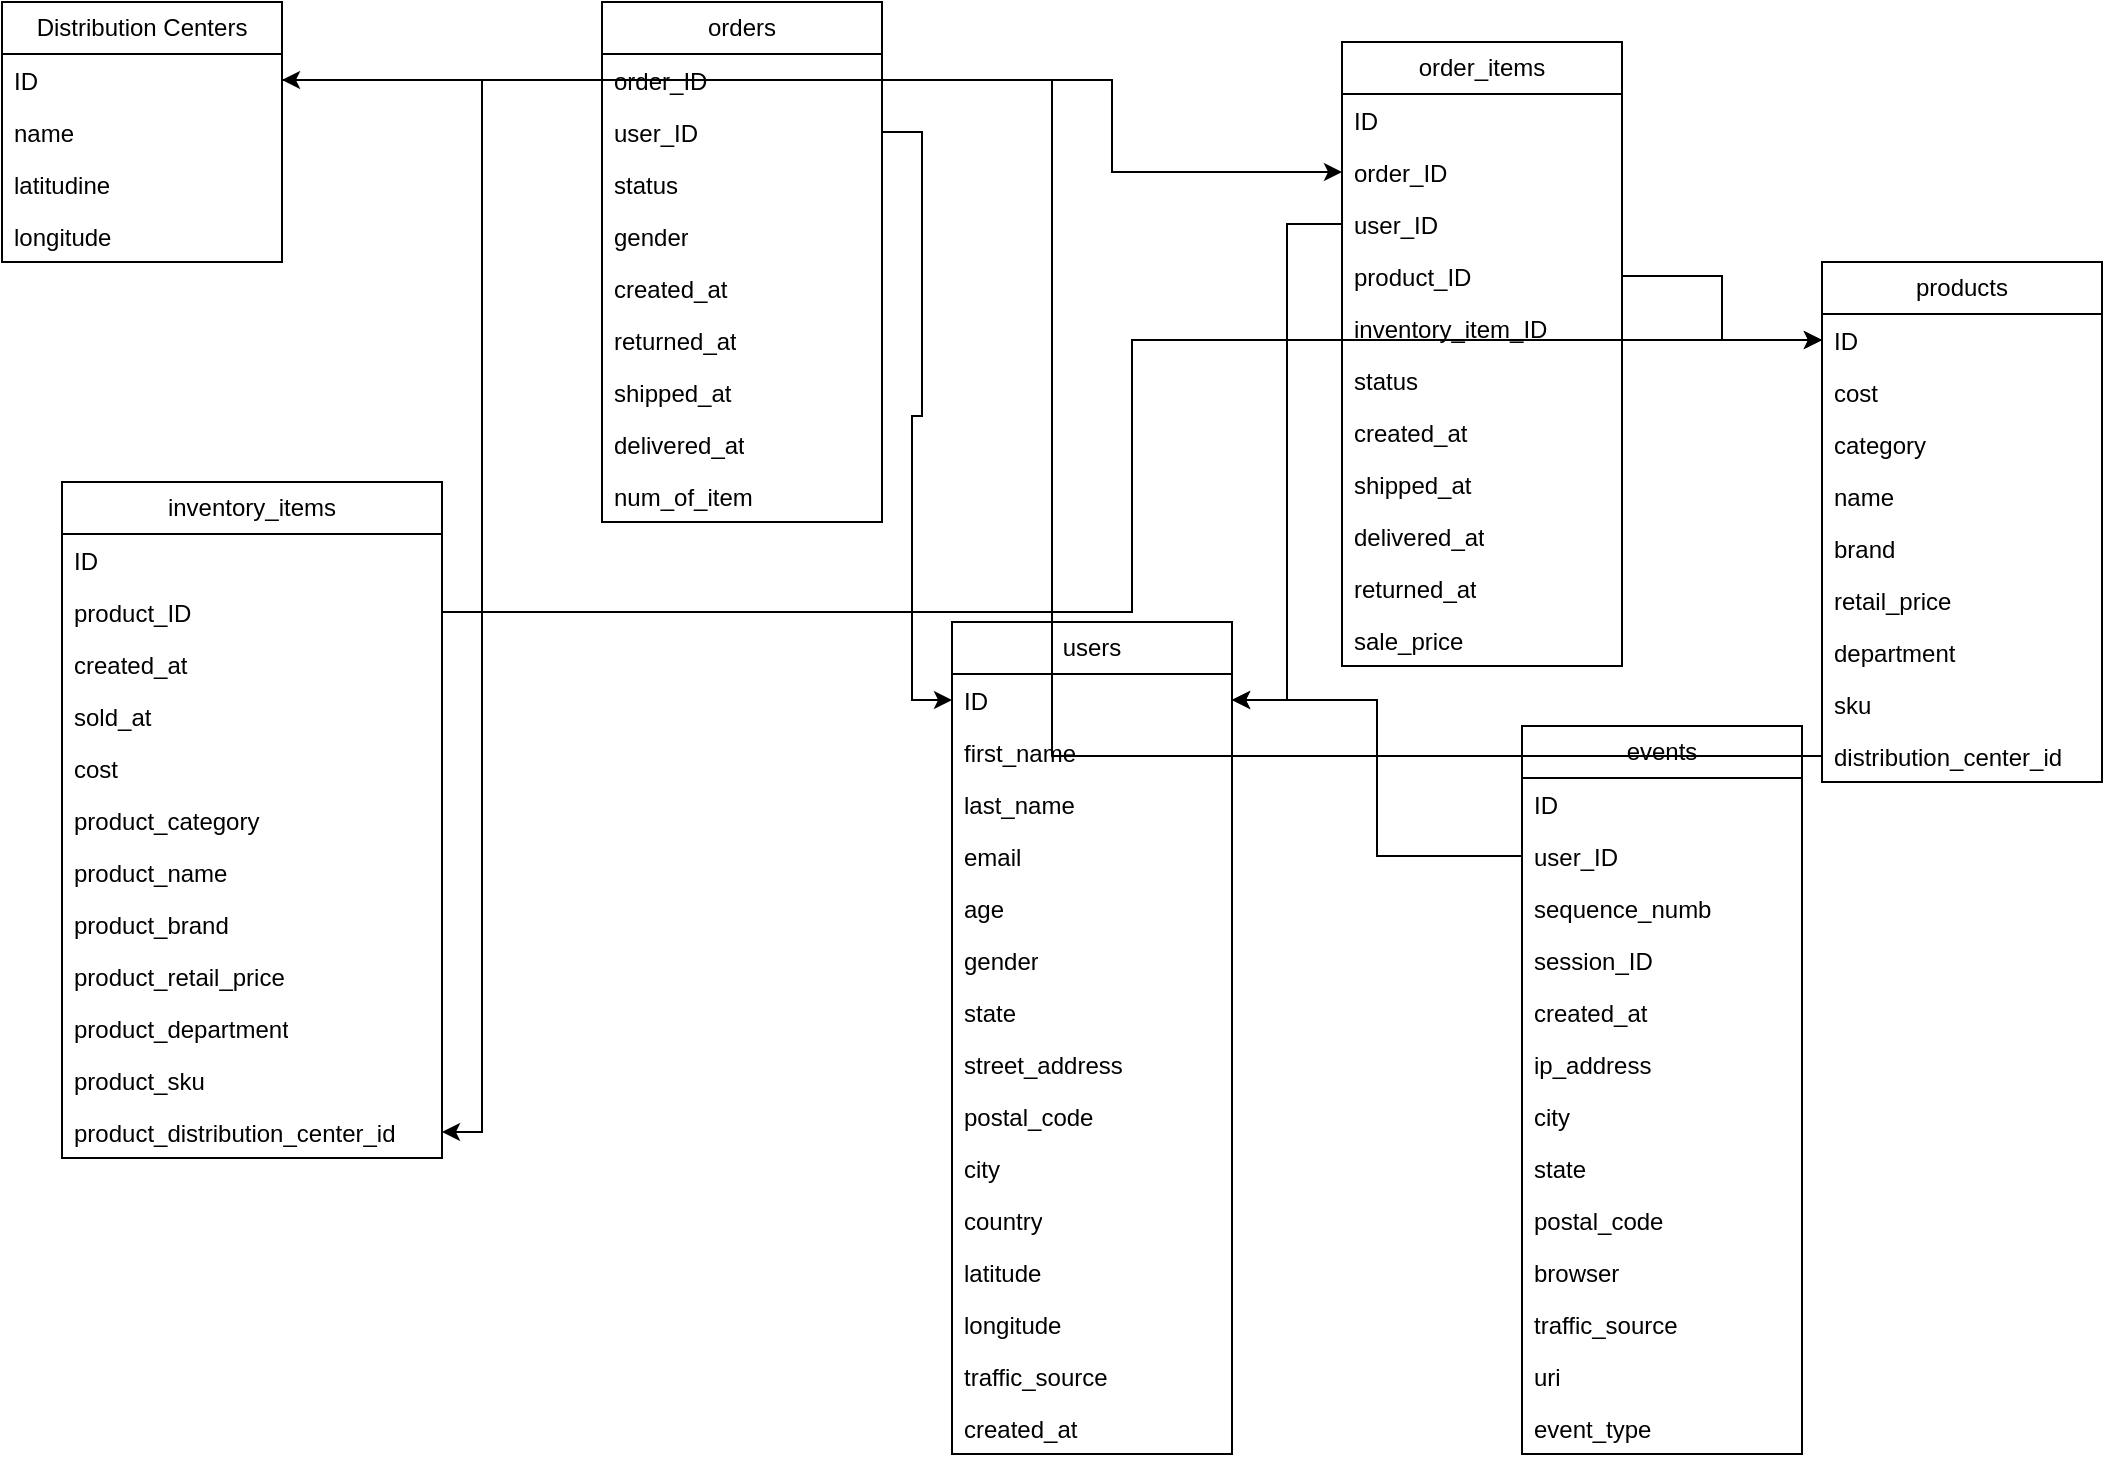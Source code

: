<mxfile version="21.5.0" type="github">
  <diagram name="Page-1" id="WL1jLVHMfRDU1MU3GpZ1">
    <mxGraphModel dx="1572" dy="677" grid="1" gridSize="10" guides="1" tooltips="1" connect="1" arrows="1" fold="1" page="1" pageScale="1" pageWidth="1169" pageHeight="827" math="0" shadow="0">
      <root>
        <mxCell id="0" />
        <mxCell id="1" parent="0" />
        <mxCell id="QJAwUNgwAJ1Y76rsmzvT-1" value="Distribution Centers" style="swimlane;fontStyle=0;childLayout=stackLayout;horizontal=1;startSize=26;fillColor=none;horizontalStack=0;resizeParent=1;resizeParentMax=0;resizeLast=0;collapsible=1;marginBottom=0;whiteSpace=wrap;html=1;" vertex="1" parent="1">
          <mxGeometry x="40" y="20" width="140" height="130" as="geometry" />
        </mxCell>
        <mxCell id="QJAwUNgwAJ1Y76rsmzvT-2" value="ID" style="text;strokeColor=none;fillColor=none;align=left;verticalAlign=top;spacingLeft=4;spacingRight=4;overflow=hidden;rotatable=0;points=[[0,0.5],[1,0.5]];portConstraint=eastwest;whiteSpace=wrap;html=1;" vertex="1" parent="QJAwUNgwAJ1Y76rsmzvT-1">
          <mxGeometry y="26" width="140" height="26" as="geometry" />
        </mxCell>
        <mxCell id="QJAwUNgwAJ1Y76rsmzvT-3" value="name" style="text;strokeColor=none;fillColor=none;align=left;verticalAlign=top;spacingLeft=4;spacingRight=4;overflow=hidden;rotatable=0;points=[[0,0.5],[1,0.5]];portConstraint=eastwest;whiteSpace=wrap;html=1;" vertex="1" parent="QJAwUNgwAJ1Y76rsmzvT-1">
          <mxGeometry y="52" width="140" height="26" as="geometry" />
        </mxCell>
        <mxCell id="QJAwUNgwAJ1Y76rsmzvT-4" value="latitudine" style="text;strokeColor=none;fillColor=none;align=left;verticalAlign=top;spacingLeft=4;spacingRight=4;overflow=hidden;rotatable=0;points=[[0,0.5],[1,0.5]];portConstraint=eastwest;whiteSpace=wrap;html=1;" vertex="1" parent="QJAwUNgwAJ1Y76rsmzvT-1">
          <mxGeometry y="78" width="140" height="26" as="geometry" />
        </mxCell>
        <mxCell id="QJAwUNgwAJ1Y76rsmzvT-5" value="longitude" style="text;strokeColor=none;fillColor=none;align=left;verticalAlign=top;spacingLeft=4;spacingRight=4;overflow=hidden;rotatable=0;points=[[0,0.5],[1,0.5]];portConstraint=eastwest;whiteSpace=wrap;html=1;" vertex="1" parent="QJAwUNgwAJ1Y76rsmzvT-1">
          <mxGeometry y="104" width="140" height="26" as="geometry" />
        </mxCell>
        <mxCell id="QJAwUNgwAJ1Y76rsmzvT-8" value="events" style="swimlane;fontStyle=0;childLayout=stackLayout;horizontal=1;startSize=26;fillColor=none;horizontalStack=0;resizeParent=1;resizeParentMax=0;resizeLast=0;collapsible=1;marginBottom=0;whiteSpace=wrap;html=1;" vertex="1" parent="1">
          <mxGeometry x="800" y="382" width="140" height="364" as="geometry" />
        </mxCell>
        <mxCell id="QJAwUNgwAJ1Y76rsmzvT-9" value="ID" style="text;strokeColor=none;fillColor=none;align=left;verticalAlign=top;spacingLeft=4;spacingRight=4;overflow=hidden;rotatable=0;points=[[0,0.5],[1,0.5]];portConstraint=eastwest;whiteSpace=wrap;html=1;" vertex="1" parent="QJAwUNgwAJ1Y76rsmzvT-8">
          <mxGeometry y="26" width="140" height="26" as="geometry" />
        </mxCell>
        <mxCell id="QJAwUNgwAJ1Y76rsmzvT-10" value="user_ID" style="text;strokeColor=none;fillColor=none;align=left;verticalAlign=top;spacingLeft=4;spacingRight=4;overflow=hidden;rotatable=0;points=[[0,0.5],[1,0.5]];portConstraint=eastwest;whiteSpace=wrap;html=1;" vertex="1" parent="QJAwUNgwAJ1Y76rsmzvT-8">
          <mxGeometry y="52" width="140" height="26" as="geometry" />
        </mxCell>
        <mxCell id="QJAwUNgwAJ1Y76rsmzvT-11" value="sequence_numb" style="text;strokeColor=none;fillColor=none;align=left;verticalAlign=top;spacingLeft=4;spacingRight=4;overflow=hidden;rotatable=0;points=[[0,0.5],[1,0.5]];portConstraint=eastwest;whiteSpace=wrap;html=1;" vertex="1" parent="QJAwUNgwAJ1Y76rsmzvT-8">
          <mxGeometry y="78" width="140" height="26" as="geometry" />
        </mxCell>
        <mxCell id="QJAwUNgwAJ1Y76rsmzvT-12" value="session_ID" style="text;strokeColor=none;fillColor=none;align=left;verticalAlign=top;spacingLeft=4;spacingRight=4;overflow=hidden;rotatable=0;points=[[0,0.5],[1,0.5]];portConstraint=eastwest;whiteSpace=wrap;html=1;" vertex="1" parent="QJAwUNgwAJ1Y76rsmzvT-8">
          <mxGeometry y="104" width="140" height="26" as="geometry" />
        </mxCell>
        <mxCell id="QJAwUNgwAJ1Y76rsmzvT-13" value="created_at" style="text;strokeColor=none;fillColor=none;align=left;verticalAlign=top;spacingLeft=4;spacingRight=4;overflow=hidden;rotatable=0;points=[[0,0.5],[1,0.5]];portConstraint=eastwest;whiteSpace=wrap;html=1;" vertex="1" parent="QJAwUNgwAJ1Y76rsmzvT-8">
          <mxGeometry y="130" width="140" height="26" as="geometry" />
        </mxCell>
        <mxCell id="QJAwUNgwAJ1Y76rsmzvT-14" value="ip_address" style="text;strokeColor=none;fillColor=none;align=left;verticalAlign=top;spacingLeft=4;spacingRight=4;overflow=hidden;rotatable=0;points=[[0,0.5],[1,0.5]];portConstraint=eastwest;whiteSpace=wrap;html=1;" vertex="1" parent="QJAwUNgwAJ1Y76rsmzvT-8">
          <mxGeometry y="156" width="140" height="26" as="geometry" />
        </mxCell>
        <mxCell id="QJAwUNgwAJ1Y76rsmzvT-15" value="city" style="text;strokeColor=none;fillColor=none;align=left;verticalAlign=top;spacingLeft=4;spacingRight=4;overflow=hidden;rotatable=0;points=[[0,0.5],[1,0.5]];portConstraint=eastwest;whiteSpace=wrap;html=1;" vertex="1" parent="QJAwUNgwAJ1Y76rsmzvT-8">
          <mxGeometry y="182" width="140" height="26" as="geometry" />
        </mxCell>
        <mxCell id="QJAwUNgwAJ1Y76rsmzvT-16" value="state" style="text;strokeColor=none;fillColor=none;align=left;verticalAlign=top;spacingLeft=4;spacingRight=4;overflow=hidden;rotatable=0;points=[[0,0.5],[1,0.5]];portConstraint=eastwest;whiteSpace=wrap;html=1;" vertex="1" parent="QJAwUNgwAJ1Y76rsmzvT-8">
          <mxGeometry y="208" width="140" height="26" as="geometry" />
        </mxCell>
        <mxCell id="QJAwUNgwAJ1Y76rsmzvT-17" value="postal_code" style="text;strokeColor=none;fillColor=none;align=left;verticalAlign=top;spacingLeft=4;spacingRight=4;overflow=hidden;rotatable=0;points=[[0,0.5],[1,0.5]];portConstraint=eastwest;whiteSpace=wrap;html=1;" vertex="1" parent="QJAwUNgwAJ1Y76rsmzvT-8">
          <mxGeometry y="234" width="140" height="26" as="geometry" />
        </mxCell>
        <mxCell id="QJAwUNgwAJ1Y76rsmzvT-18" value="browser" style="text;strokeColor=none;fillColor=none;align=left;verticalAlign=top;spacingLeft=4;spacingRight=4;overflow=hidden;rotatable=0;points=[[0,0.5],[1,0.5]];portConstraint=eastwest;whiteSpace=wrap;html=1;" vertex="1" parent="QJAwUNgwAJ1Y76rsmzvT-8">
          <mxGeometry y="260" width="140" height="26" as="geometry" />
        </mxCell>
        <mxCell id="QJAwUNgwAJ1Y76rsmzvT-19" value="traffic_source" style="text;strokeColor=none;fillColor=none;align=left;verticalAlign=top;spacingLeft=4;spacingRight=4;overflow=hidden;rotatable=0;points=[[0,0.5],[1,0.5]];portConstraint=eastwest;whiteSpace=wrap;html=1;" vertex="1" parent="QJAwUNgwAJ1Y76rsmzvT-8">
          <mxGeometry y="286" width="140" height="26" as="geometry" />
        </mxCell>
        <mxCell id="QJAwUNgwAJ1Y76rsmzvT-20" value="uri" style="text;strokeColor=none;fillColor=none;align=left;verticalAlign=top;spacingLeft=4;spacingRight=4;overflow=hidden;rotatable=0;points=[[0,0.5],[1,0.5]];portConstraint=eastwest;whiteSpace=wrap;html=1;" vertex="1" parent="QJAwUNgwAJ1Y76rsmzvT-8">
          <mxGeometry y="312" width="140" height="26" as="geometry" />
        </mxCell>
        <mxCell id="QJAwUNgwAJ1Y76rsmzvT-21" value="event_type" style="text;strokeColor=none;fillColor=none;align=left;verticalAlign=top;spacingLeft=4;spacingRight=4;overflow=hidden;rotatable=0;points=[[0,0.5],[1,0.5]];portConstraint=eastwest;whiteSpace=wrap;html=1;" vertex="1" parent="QJAwUNgwAJ1Y76rsmzvT-8">
          <mxGeometry y="338" width="140" height="26" as="geometry" />
        </mxCell>
        <mxCell id="QJAwUNgwAJ1Y76rsmzvT-22" value="inventory_items" style="swimlane;fontStyle=0;childLayout=stackLayout;horizontal=1;startSize=26;fillColor=none;horizontalStack=0;resizeParent=1;resizeParentMax=0;resizeLast=0;collapsible=1;marginBottom=0;whiteSpace=wrap;html=1;" vertex="1" parent="1">
          <mxGeometry x="70" y="260" width="190" height="338" as="geometry" />
        </mxCell>
        <mxCell id="QJAwUNgwAJ1Y76rsmzvT-23" value="ID" style="text;strokeColor=none;fillColor=none;align=left;verticalAlign=top;spacingLeft=4;spacingRight=4;overflow=hidden;rotatable=0;points=[[0,0.5],[1,0.5]];portConstraint=eastwest;whiteSpace=wrap;html=1;" vertex="1" parent="QJAwUNgwAJ1Y76rsmzvT-22">
          <mxGeometry y="26" width="190" height="26" as="geometry" />
        </mxCell>
        <mxCell id="QJAwUNgwAJ1Y76rsmzvT-24" value="product_ID" style="text;strokeColor=none;fillColor=none;align=left;verticalAlign=top;spacingLeft=4;spacingRight=4;overflow=hidden;rotatable=0;points=[[0,0.5],[1,0.5]];portConstraint=eastwest;whiteSpace=wrap;html=1;" vertex="1" parent="QJAwUNgwAJ1Y76rsmzvT-22">
          <mxGeometry y="52" width="190" height="26" as="geometry" />
        </mxCell>
        <mxCell id="QJAwUNgwAJ1Y76rsmzvT-27" value="created_at" style="text;strokeColor=none;fillColor=none;align=left;verticalAlign=top;spacingLeft=4;spacingRight=4;overflow=hidden;rotatable=0;points=[[0,0.5],[1,0.5]];portConstraint=eastwest;whiteSpace=wrap;html=1;" vertex="1" parent="QJAwUNgwAJ1Y76rsmzvT-22">
          <mxGeometry y="78" width="190" height="26" as="geometry" />
        </mxCell>
        <mxCell id="QJAwUNgwAJ1Y76rsmzvT-28" value="sold_at" style="text;strokeColor=none;fillColor=none;align=left;verticalAlign=top;spacingLeft=4;spacingRight=4;overflow=hidden;rotatable=0;points=[[0,0.5],[1,0.5]];portConstraint=eastwest;whiteSpace=wrap;html=1;" vertex="1" parent="QJAwUNgwAJ1Y76rsmzvT-22">
          <mxGeometry y="104" width="190" height="26" as="geometry" />
        </mxCell>
        <mxCell id="QJAwUNgwAJ1Y76rsmzvT-29" value="cost" style="text;strokeColor=none;fillColor=none;align=left;verticalAlign=top;spacingLeft=4;spacingRight=4;overflow=hidden;rotatable=0;points=[[0,0.5],[1,0.5]];portConstraint=eastwest;whiteSpace=wrap;html=1;" vertex="1" parent="QJAwUNgwAJ1Y76rsmzvT-22">
          <mxGeometry y="130" width="190" height="26" as="geometry" />
        </mxCell>
        <mxCell id="QJAwUNgwAJ1Y76rsmzvT-30" value="product_category" style="text;strokeColor=none;fillColor=none;align=left;verticalAlign=top;spacingLeft=4;spacingRight=4;overflow=hidden;rotatable=0;points=[[0,0.5],[1,0.5]];portConstraint=eastwest;whiteSpace=wrap;html=1;" vertex="1" parent="QJAwUNgwAJ1Y76rsmzvT-22">
          <mxGeometry y="156" width="190" height="26" as="geometry" />
        </mxCell>
        <mxCell id="QJAwUNgwAJ1Y76rsmzvT-31" value="product_name" style="text;strokeColor=none;fillColor=none;align=left;verticalAlign=top;spacingLeft=4;spacingRight=4;overflow=hidden;rotatable=0;points=[[0,0.5],[1,0.5]];portConstraint=eastwest;whiteSpace=wrap;html=1;" vertex="1" parent="QJAwUNgwAJ1Y76rsmzvT-22">
          <mxGeometry y="182" width="190" height="26" as="geometry" />
        </mxCell>
        <mxCell id="QJAwUNgwAJ1Y76rsmzvT-39" value="product_brand" style="text;strokeColor=none;fillColor=none;align=left;verticalAlign=top;spacingLeft=4;spacingRight=4;overflow=hidden;rotatable=0;points=[[0,0.5],[1,0.5]];portConstraint=eastwest;whiteSpace=wrap;html=1;" vertex="1" parent="QJAwUNgwAJ1Y76rsmzvT-22">
          <mxGeometry y="208" width="190" height="26" as="geometry" />
        </mxCell>
        <mxCell id="QJAwUNgwAJ1Y76rsmzvT-40" value="product_retail_price" style="text;strokeColor=none;fillColor=none;align=left;verticalAlign=top;spacingLeft=4;spacingRight=4;overflow=hidden;rotatable=0;points=[[0,0.5],[1,0.5]];portConstraint=eastwest;whiteSpace=wrap;html=1;" vertex="1" parent="QJAwUNgwAJ1Y76rsmzvT-22">
          <mxGeometry y="234" width="190" height="26" as="geometry" />
        </mxCell>
        <mxCell id="QJAwUNgwAJ1Y76rsmzvT-41" value="product_department" style="text;strokeColor=none;fillColor=none;align=left;verticalAlign=top;spacingLeft=4;spacingRight=4;overflow=hidden;rotatable=0;points=[[0,0.5],[1,0.5]];portConstraint=eastwest;whiteSpace=wrap;html=1;" vertex="1" parent="QJAwUNgwAJ1Y76rsmzvT-22">
          <mxGeometry y="260" width="190" height="26" as="geometry" />
        </mxCell>
        <mxCell id="QJAwUNgwAJ1Y76rsmzvT-42" value="product_sku" style="text;strokeColor=none;fillColor=none;align=left;verticalAlign=top;spacingLeft=4;spacingRight=4;overflow=hidden;rotatable=0;points=[[0,0.5],[1,0.5]];portConstraint=eastwest;whiteSpace=wrap;html=1;" vertex="1" parent="QJAwUNgwAJ1Y76rsmzvT-22">
          <mxGeometry y="286" width="190" height="26" as="geometry" />
        </mxCell>
        <mxCell id="QJAwUNgwAJ1Y76rsmzvT-43" value="product_distribution_center_id" style="text;strokeColor=none;fillColor=none;align=left;verticalAlign=top;spacingLeft=4;spacingRight=4;overflow=hidden;rotatable=0;points=[[0,0.5],[1,0.5]];portConstraint=eastwest;whiteSpace=wrap;html=1;" vertex="1" parent="QJAwUNgwAJ1Y76rsmzvT-22">
          <mxGeometry y="312" width="190" height="26" as="geometry" />
        </mxCell>
        <mxCell id="QJAwUNgwAJ1Y76rsmzvT-47" value="order_items" style="swimlane;fontStyle=0;childLayout=stackLayout;horizontal=1;startSize=26;fillColor=none;horizontalStack=0;resizeParent=1;resizeParentMax=0;resizeLast=0;collapsible=1;marginBottom=0;whiteSpace=wrap;html=1;" vertex="1" parent="1">
          <mxGeometry x="710" y="40" width="140" height="312" as="geometry" />
        </mxCell>
        <mxCell id="QJAwUNgwAJ1Y76rsmzvT-48" value="ID" style="text;strokeColor=none;fillColor=none;align=left;verticalAlign=top;spacingLeft=4;spacingRight=4;overflow=hidden;rotatable=0;points=[[0,0.5],[1,0.5]];portConstraint=eastwest;whiteSpace=wrap;html=1;" vertex="1" parent="QJAwUNgwAJ1Y76rsmzvT-47">
          <mxGeometry y="26" width="140" height="26" as="geometry" />
        </mxCell>
        <mxCell id="QJAwUNgwAJ1Y76rsmzvT-49" value="order_ID" style="text;strokeColor=none;fillColor=none;align=left;verticalAlign=top;spacingLeft=4;spacingRight=4;overflow=hidden;rotatable=0;points=[[0,0.5],[1,0.5]];portConstraint=eastwest;whiteSpace=wrap;html=1;" vertex="1" parent="QJAwUNgwAJ1Y76rsmzvT-47">
          <mxGeometry y="52" width="140" height="26" as="geometry" />
        </mxCell>
        <mxCell id="QJAwUNgwAJ1Y76rsmzvT-61" value="user_ID" style="text;strokeColor=none;fillColor=none;align=left;verticalAlign=top;spacingLeft=4;spacingRight=4;overflow=hidden;rotatable=0;points=[[0,0.5],[1,0.5]];portConstraint=eastwest;whiteSpace=wrap;html=1;" vertex="1" parent="QJAwUNgwAJ1Y76rsmzvT-47">
          <mxGeometry y="78" width="140" height="26" as="geometry" />
        </mxCell>
        <mxCell id="QJAwUNgwAJ1Y76rsmzvT-51" value="product_ID" style="text;strokeColor=none;fillColor=none;align=left;verticalAlign=top;spacingLeft=4;spacingRight=4;overflow=hidden;rotatable=0;points=[[0,0.5],[1,0.5]];portConstraint=eastwest;whiteSpace=wrap;html=1;" vertex="1" parent="QJAwUNgwAJ1Y76rsmzvT-47">
          <mxGeometry y="104" width="140" height="26" as="geometry" />
        </mxCell>
        <mxCell id="QJAwUNgwAJ1Y76rsmzvT-62" value="inventory_item_ID" style="text;strokeColor=none;fillColor=none;align=left;verticalAlign=top;spacingLeft=4;spacingRight=4;overflow=hidden;rotatable=0;points=[[0,0.5],[1,0.5]];portConstraint=eastwest;whiteSpace=wrap;html=1;" vertex="1" parent="QJAwUNgwAJ1Y76rsmzvT-47">
          <mxGeometry y="130" width="140" height="26" as="geometry" />
        </mxCell>
        <mxCell id="QJAwUNgwAJ1Y76rsmzvT-52" value="status" style="text;strokeColor=none;fillColor=none;align=left;verticalAlign=top;spacingLeft=4;spacingRight=4;overflow=hidden;rotatable=0;points=[[0,0.5],[1,0.5]];portConstraint=eastwest;whiteSpace=wrap;html=1;" vertex="1" parent="QJAwUNgwAJ1Y76rsmzvT-47">
          <mxGeometry y="156" width="140" height="26" as="geometry" />
        </mxCell>
        <mxCell id="QJAwUNgwAJ1Y76rsmzvT-53" value="created_at" style="text;strokeColor=none;fillColor=none;align=left;verticalAlign=top;spacingLeft=4;spacingRight=4;overflow=hidden;rotatable=0;points=[[0,0.5],[1,0.5]];portConstraint=eastwest;whiteSpace=wrap;html=1;" vertex="1" parent="QJAwUNgwAJ1Y76rsmzvT-47">
          <mxGeometry y="182" width="140" height="26" as="geometry" />
        </mxCell>
        <mxCell id="QJAwUNgwAJ1Y76rsmzvT-54" value="shipped_at" style="text;strokeColor=none;fillColor=none;align=left;verticalAlign=top;spacingLeft=4;spacingRight=4;overflow=hidden;rotatable=0;points=[[0,0.5],[1,0.5]];portConstraint=eastwest;whiteSpace=wrap;html=1;" vertex="1" parent="QJAwUNgwAJ1Y76rsmzvT-47">
          <mxGeometry y="208" width="140" height="26" as="geometry" />
        </mxCell>
        <mxCell id="QJAwUNgwAJ1Y76rsmzvT-55" value="delivered_at" style="text;strokeColor=none;fillColor=none;align=left;verticalAlign=top;spacingLeft=4;spacingRight=4;overflow=hidden;rotatable=0;points=[[0,0.5],[1,0.5]];portConstraint=eastwest;whiteSpace=wrap;html=1;" vertex="1" parent="QJAwUNgwAJ1Y76rsmzvT-47">
          <mxGeometry y="234" width="140" height="26" as="geometry" />
        </mxCell>
        <mxCell id="QJAwUNgwAJ1Y76rsmzvT-56" value="returned_at" style="text;strokeColor=none;fillColor=none;align=left;verticalAlign=top;spacingLeft=4;spacingRight=4;overflow=hidden;rotatable=0;points=[[0,0.5],[1,0.5]];portConstraint=eastwest;whiteSpace=wrap;html=1;" vertex="1" parent="QJAwUNgwAJ1Y76rsmzvT-47">
          <mxGeometry y="260" width="140" height="26" as="geometry" />
        </mxCell>
        <mxCell id="QJAwUNgwAJ1Y76rsmzvT-57" value="sale_price" style="text;strokeColor=none;fillColor=none;align=left;verticalAlign=top;spacingLeft=4;spacingRight=4;overflow=hidden;rotatable=0;points=[[0,0.5],[1,0.5]];portConstraint=eastwest;whiteSpace=wrap;html=1;" vertex="1" parent="QJAwUNgwAJ1Y76rsmzvT-47">
          <mxGeometry y="286" width="140" height="26" as="geometry" />
        </mxCell>
        <mxCell id="QJAwUNgwAJ1Y76rsmzvT-63" value="orders" style="swimlane;fontStyle=0;childLayout=stackLayout;horizontal=1;startSize=26;fillColor=none;horizontalStack=0;resizeParent=1;resizeParentMax=0;resizeLast=0;collapsible=1;marginBottom=0;whiteSpace=wrap;html=1;" vertex="1" parent="1">
          <mxGeometry x="340" y="20" width="140" height="260" as="geometry" />
        </mxCell>
        <mxCell id="QJAwUNgwAJ1Y76rsmzvT-65" value="order_ID" style="text;strokeColor=none;fillColor=none;align=left;verticalAlign=top;spacingLeft=4;spacingRight=4;overflow=hidden;rotatable=0;points=[[0,0.5],[1,0.5]];portConstraint=eastwest;whiteSpace=wrap;html=1;" vertex="1" parent="QJAwUNgwAJ1Y76rsmzvT-63">
          <mxGeometry y="26" width="140" height="26" as="geometry" />
        </mxCell>
        <mxCell id="QJAwUNgwAJ1Y76rsmzvT-66" value="user_ID" style="text;strokeColor=none;fillColor=none;align=left;verticalAlign=top;spacingLeft=4;spacingRight=4;overflow=hidden;rotatable=0;points=[[0,0.5],[1,0.5]];portConstraint=eastwest;whiteSpace=wrap;html=1;" vertex="1" parent="QJAwUNgwAJ1Y76rsmzvT-63">
          <mxGeometry y="52" width="140" height="26" as="geometry" />
        </mxCell>
        <mxCell id="QJAwUNgwAJ1Y76rsmzvT-69" value="status" style="text;strokeColor=none;fillColor=none;align=left;verticalAlign=top;spacingLeft=4;spacingRight=4;overflow=hidden;rotatable=0;points=[[0,0.5],[1,0.5]];portConstraint=eastwest;whiteSpace=wrap;html=1;" vertex="1" parent="QJAwUNgwAJ1Y76rsmzvT-63">
          <mxGeometry y="78" width="140" height="26" as="geometry" />
        </mxCell>
        <mxCell id="QJAwUNgwAJ1Y76rsmzvT-75" value="gender" style="text;strokeColor=none;fillColor=none;align=left;verticalAlign=top;spacingLeft=4;spacingRight=4;overflow=hidden;rotatable=0;points=[[0,0.5],[1,0.5]];portConstraint=eastwest;whiteSpace=wrap;html=1;" vertex="1" parent="QJAwUNgwAJ1Y76rsmzvT-63">
          <mxGeometry y="104" width="140" height="26" as="geometry" />
        </mxCell>
        <mxCell id="QJAwUNgwAJ1Y76rsmzvT-70" value="created_at" style="text;strokeColor=none;fillColor=none;align=left;verticalAlign=top;spacingLeft=4;spacingRight=4;overflow=hidden;rotatable=0;points=[[0,0.5],[1,0.5]];portConstraint=eastwest;whiteSpace=wrap;html=1;" vertex="1" parent="QJAwUNgwAJ1Y76rsmzvT-63">
          <mxGeometry y="130" width="140" height="26" as="geometry" />
        </mxCell>
        <mxCell id="QJAwUNgwAJ1Y76rsmzvT-73" value="returned_at" style="text;strokeColor=none;fillColor=none;align=left;verticalAlign=top;spacingLeft=4;spacingRight=4;overflow=hidden;rotatable=0;points=[[0,0.5],[1,0.5]];portConstraint=eastwest;whiteSpace=wrap;html=1;" vertex="1" parent="QJAwUNgwAJ1Y76rsmzvT-63">
          <mxGeometry y="156" width="140" height="26" as="geometry" />
        </mxCell>
        <mxCell id="QJAwUNgwAJ1Y76rsmzvT-71" value="shipped_at" style="text;strokeColor=none;fillColor=none;align=left;verticalAlign=top;spacingLeft=4;spacingRight=4;overflow=hidden;rotatable=0;points=[[0,0.5],[1,0.5]];portConstraint=eastwest;whiteSpace=wrap;html=1;" vertex="1" parent="QJAwUNgwAJ1Y76rsmzvT-63">
          <mxGeometry y="182" width="140" height="26" as="geometry" />
        </mxCell>
        <mxCell id="QJAwUNgwAJ1Y76rsmzvT-72" value="delivered_at" style="text;strokeColor=none;fillColor=none;align=left;verticalAlign=top;spacingLeft=4;spacingRight=4;overflow=hidden;rotatable=0;points=[[0,0.5],[1,0.5]];portConstraint=eastwest;whiteSpace=wrap;html=1;" vertex="1" parent="QJAwUNgwAJ1Y76rsmzvT-63">
          <mxGeometry y="208" width="140" height="26" as="geometry" />
        </mxCell>
        <mxCell id="QJAwUNgwAJ1Y76rsmzvT-76" value="num_of_item" style="text;strokeColor=none;fillColor=none;align=left;verticalAlign=top;spacingLeft=4;spacingRight=4;overflow=hidden;rotatable=0;points=[[0,0.5],[1,0.5]];portConstraint=eastwest;whiteSpace=wrap;html=1;" vertex="1" parent="QJAwUNgwAJ1Y76rsmzvT-63">
          <mxGeometry y="234" width="140" height="26" as="geometry" />
        </mxCell>
        <mxCell id="QJAwUNgwAJ1Y76rsmzvT-77" value="products" style="swimlane;fontStyle=0;childLayout=stackLayout;horizontal=1;startSize=26;fillColor=none;horizontalStack=0;resizeParent=1;resizeParentMax=0;resizeLast=0;collapsible=1;marginBottom=0;whiteSpace=wrap;html=1;" vertex="1" parent="1">
          <mxGeometry x="950" y="150" width="140" height="260" as="geometry" />
        </mxCell>
        <mxCell id="QJAwUNgwAJ1Y76rsmzvT-78" value="ID" style="text;strokeColor=none;fillColor=none;align=left;verticalAlign=top;spacingLeft=4;spacingRight=4;overflow=hidden;rotatable=0;points=[[0,0.5],[1,0.5]];portConstraint=eastwest;whiteSpace=wrap;html=1;" vertex="1" parent="QJAwUNgwAJ1Y76rsmzvT-77">
          <mxGeometry y="26" width="140" height="26" as="geometry" />
        </mxCell>
        <mxCell id="QJAwUNgwAJ1Y76rsmzvT-79" value="cost" style="text;strokeColor=none;fillColor=none;align=left;verticalAlign=top;spacingLeft=4;spacingRight=4;overflow=hidden;rotatable=0;points=[[0,0.5],[1,0.5]];portConstraint=eastwest;whiteSpace=wrap;html=1;" vertex="1" parent="QJAwUNgwAJ1Y76rsmzvT-77">
          <mxGeometry y="52" width="140" height="26" as="geometry" />
        </mxCell>
        <mxCell id="QJAwUNgwAJ1Y76rsmzvT-80" value="category" style="text;strokeColor=none;fillColor=none;align=left;verticalAlign=top;spacingLeft=4;spacingRight=4;overflow=hidden;rotatable=0;points=[[0,0.5],[1,0.5]];portConstraint=eastwest;whiteSpace=wrap;html=1;" vertex="1" parent="QJAwUNgwAJ1Y76rsmzvT-77">
          <mxGeometry y="78" width="140" height="26" as="geometry" />
        </mxCell>
        <mxCell id="QJAwUNgwAJ1Y76rsmzvT-81" value="name" style="text;strokeColor=none;fillColor=none;align=left;verticalAlign=top;spacingLeft=4;spacingRight=4;overflow=hidden;rotatable=0;points=[[0,0.5],[1,0.5]];portConstraint=eastwest;whiteSpace=wrap;html=1;" vertex="1" parent="QJAwUNgwAJ1Y76rsmzvT-77">
          <mxGeometry y="104" width="140" height="26" as="geometry" />
        </mxCell>
        <mxCell id="QJAwUNgwAJ1Y76rsmzvT-82" value="brand" style="text;strokeColor=none;fillColor=none;align=left;verticalAlign=top;spacingLeft=4;spacingRight=4;overflow=hidden;rotatable=0;points=[[0,0.5],[1,0.5]];portConstraint=eastwest;whiteSpace=wrap;html=1;" vertex="1" parent="QJAwUNgwAJ1Y76rsmzvT-77">
          <mxGeometry y="130" width="140" height="26" as="geometry" />
        </mxCell>
        <mxCell id="QJAwUNgwAJ1Y76rsmzvT-83" value="retail_price" style="text;strokeColor=none;fillColor=none;align=left;verticalAlign=top;spacingLeft=4;spacingRight=4;overflow=hidden;rotatable=0;points=[[0,0.5],[1,0.5]];portConstraint=eastwest;whiteSpace=wrap;html=1;" vertex="1" parent="QJAwUNgwAJ1Y76rsmzvT-77">
          <mxGeometry y="156" width="140" height="26" as="geometry" />
        </mxCell>
        <mxCell id="QJAwUNgwAJ1Y76rsmzvT-84" value="department" style="text;strokeColor=none;fillColor=none;align=left;verticalAlign=top;spacingLeft=4;spacingRight=4;overflow=hidden;rotatable=0;points=[[0,0.5],[1,0.5]];portConstraint=eastwest;whiteSpace=wrap;html=1;" vertex="1" parent="QJAwUNgwAJ1Y76rsmzvT-77">
          <mxGeometry y="182" width="140" height="26" as="geometry" />
        </mxCell>
        <mxCell id="QJAwUNgwAJ1Y76rsmzvT-85" value="sku" style="text;strokeColor=none;fillColor=none;align=left;verticalAlign=top;spacingLeft=4;spacingRight=4;overflow=hidden;rotatable=0;points=[[0,0.5],[1,0.5]];portConstraint=eastwest;whiteSpace=wrap;html=1;" vertex="1" parent="QJAwUNgwAJ1Y76rsmzvT-77">
          <mxGeometry y="208" width="140" height="26" as="geometry" />
        </mxCell>
        <mxCell id="QJAwUNgwAJ1Y76rsmzvT-86" value="distribution_center_id" style="text;strokeColor=none;fillColor=none;align=left;verticalAlign=top;spacingLeft=4;spacingRight=4;overflow=hidden;rotatable=0;points=[[0,0.5],[1,0.5]];portConstraint=eastwest;whiteSpace=wrap;html=1;" vertex="1" parent="QJAwUNgwAJ1Y76rsmzvT-77">
          <mxGeometry y="234" width="140" height="26" as="geometry" />
        </mxCell>
        <mxCell id="QJAwUNgwAJ1Y76rsmzvT-87" value="users" style="swimlane;fontStyle=0;childLayout=stackLayout;horizontal=1;startSize=26;fillColor=none;horizontalStack=0;resizeParent=1;resizeParentMax=0;resizeLast=0;collapsible=1;marginBottom=0;whiteSpace=wrap;html=1;" vertex="1" parent="1">
          <mxGeometry x="515" y="330" width="140" height="416" as="geometry" />
        </mxCell>
        <mxCell id="QJAwUNgwAJ1Y76rsmzvT-88" value="ID" style="text;strokeColor=none;fillColor=none;align=left;verticalAlign=top;spacingLeft=4;spacingRight=4;overflow=hidden;rotatable=0;points=[[0,0.5],[1,0.5]];portConstraint=eastwest;whiteSpace=wrap;html=1;" vertex="1" parent="QJAwUNgwAJ1Y76rsmzvT-87">
          <mxGeometry y="26" width="140" height="26" as="geometry" />
        </mxCell>
        <mxCell id="QJAwUNgwAJ1Y76rsmzvT-89" value="first_name" style="text;strokeColor=none;fillColor=none;align=left;verticalAlign=top;spacingLeft=4;spacingRight=4;overflow=hidden;rotatable=0;points=[[0,0.5],[1,0.5]];portConstraint=eastwest;whiteSpace=wrap;html=1;" vertex="1" parent="QJAwUNgwAJ1Y76rsmzvT-87">
          <mxGeometry y="52" width="140" height="26" as="geometry" />
        </mxCell>
        <mxCell id="QJAwUNgwAJ1Y76rsmzvT-102" value="last_name" style="text;strokeColor=none;fillColor=none;align=left;verticalAlign=top;spacingLeft=4;spacingRight=4;overflow=hidden;rotatable=0;points=[[0,0.5],[1,0.5]];portConstraint=eastwest;whiteSpace=wrap;html=1;" vertex="1" parent="QJAwUNgwAJ1Y76rsmzvT-87">
          <mxGeometry y="78" width="140" height="26" as="geometry" />
        </mxCell>
        <mxCell id="QJAwUNgwAJ1Y76rsmzvT-90" value="email" style="text;strokeColor=none;fillColor=none;align=left;verticalAlign=top;spacingLeft=4;spacingRight=4;overflow=hidden;rotatable=0;points=[[0,0.5],[1,0.5]];portConstraint=eastwest;whiteSpace=wrap;html=1;" vertex="1" parent="QJAwUNgwAJ1Y76rsmzvT-87">
          <mxGeometry y="104" width="140" height="26" as="geometry" />
        </mxCell>
        <mxCell id="QJAwUNgwAJ1Y76rsmzvT-91" value="age" style="text;strokeColor=none;fillColor=none;align=left;verticalAlign=top;spacingLeft=4;spacingRight=4;overflow=hidden;rotatable=0;points=[[0,0.5],[1,0.5]];portConstraint=eastwest;whiteSpace=wrap;html=1;" vertex="1" parent="QJAwUNgwAJ1Y76rsmzvT-87">
          <mxGeometry y="130" width="140" height="26" as="geometry" />
        </mxCell>
        <mxCell id="QJAwUNgwAJ1Y76rsmzvT-92" value="gender" style="text;strokeColor=none;fillColor=none;align=left;verticalAlign=top;spacingLeft=4;spacingRight=4;overflow=hidden;rotatable=0;points=[[0,0.5],[1,0.5]];portConstraint=eastwest;whiteSpace=wrap;html=1;" vertex="1" parent="QJAwUNgwAJ1Y76rsmzvT-87">
          <mxGeometry y="156" width="140" height="26" as="geometry" />
        </mxCell>
        <mxCell id="QJAwUNgwAJ1Y76rsmzvT-93" value="state" style="text;strokeColor=none;fillColor=none;align=left;verticalAlign=top;spacingLeft=4;spacingRight=4;overflow=hidden;rotatable=0;points=[[0,0.5],[1,0.5]];portConstraint=eastwest;whiteSpace=wrap;html=1;" vertex="1" parent="QJAwUNgwAJ1Y76rsmzvT-87">
          <mxGeometry y="182" width="140" height="26" as="geometry" />
        </mxCell>
        <mxCell id="QJAwUNgwAJ1Y76rsmzvT-94" value="street_address" style="text;strokeColor=none;fillColor=none;align=left;verticalAlign=top;spacingLeft=4;spacingRight=4;overflow=hidden;rotatable=0;points=[[0,0.5],[1,0.5]];portConstraint=eastwest;whiteSpace=wrap;html=1;" vertex="1" parent="QJAwUNgwAJ1Y76rsmzvT-87">
          <mxGeometry y="208" width="140" height="26" as="geometry" />
        </mxCell>
        <mxCell id="QJAwUNgwAJ1Y76rsmzvT-95" value="postal_code" style="text;strokeColor=none;fillColor=none;align=left;verticalAlign=top;spacingLeft=4;spacingRight=4;overflow=hidden;rotatable=0;points=[[0,0.5],[1,0.5]];portConstraint=eastwest;whiteSpace=wrap;html=1;" vertex="1" parent="QJAwUNgwAJ1Y76rsmzvT-87">
          <mxGeometry y="234" width="140" height="26" as="geometry" />
        </mxCell>
        <mxCell id="QJAwUNgwAJ1Y76rsmzvT-96" value="city" style="text;strokeColor=none;fillColor=none;align=left;verticalAlign=top;spacingLeft=4;spacingRight=4;overflow=hidden;rotatable=0;points=[[0,0.5],[1,0.5]];portConstraint=eastwest;whiteSpace=wrap;html=1;" vertex="1" parent="QJAwUNgwAJ1Y76rsmzvT-87">
          <mxGeometry y="260" width="140" height="26" as="geometry" />
        </mxCell>
        <mxCell id="QJAwUNgwAJ1Y76rsmzvT-103" value="country" style="text;strokeColor=none;fillColor=none;align=left;verticalAlign=top;spacingLeft=4;spacingRight=4;overflow=hidden;rotatable=0;points=[[0,0.5],[1,0.5]];portConstraint=eastwest;whiteSpace=wrap;html=1;" vertex="1" parent="QJAwUNgwAJ1Y76rsmzvT-87">
          <mxGeometry y="286" width="140" height="26" as="geometry" />
        </mxCell>
        <mxCell id="QJAwUNgwAJ1Y76rsmzvT-97" value="latitude" style="text;strokeColor=none;fillColor=none;align=left;verticalAlign=top;spacingLeft=4;spacingRight=4;overflow=hidden;rotatable=0;points=[[0,0.5],[1,0.5]];portConstraint=eastwest;whiteSpace=wrap;html=1;" vertex="1" parent="QJAwUNgwAJ1Y76rsmzvT-87">
          <mxGeometry y="312" width="140" height="26" as="geometry" />
        </mxCell>
        <mxCell id="QJAwUNgwAJ1Y76rsmzvT-98" value="longitude" style="text;strokeColor=none;fillColor=none;align=left;verticalAlign=top;spacingLeft=4;spacingRight=4;overflow=hidden;rotatable=0;points=[[0,0.5],[1,0.5]];portConstraint=eastwest;whiteSpace=wrap;html=1;" vertex="1" parent="QJAwUNgwAJ1Y76rsmzvT-87">
          <mxGeometry y="338" width="140" height="26" as="geometry" />
        </mxCell>
        <mxCell id="QJAwUNgwAJ1Y76rsmzvT-99" value="traffic_source" style="text;strokeColor=none;fillColor=none;align=left;verticalAlign=top;spacingLeft=4;spacingRight=4;overflow=hidden;rotatable=0;points=[[0,0.5],[1,0.5]];portConstraint=eastwest;whiteSpace=wrap;html=1;" vertex="1" parent="QJAwUNgwAJ1Y76rsmzvT-87">
          <mxGeometry y="364" width="140" height="26" as="geometry" />
        </mxCell>
        <mxCell id="QJAwUNgwAJ1Y76rsmzvT-100" value="created_at" style="text;strokeColor=none;fillColor=none;align=left;verticalAlign=top;spacingLeft=4;spacingRight=4;overflow=hidden;rotatable=0;points=[[0,0.5],[1,0.5]];portConstraint=eastwest;whiteSpace=wrap;html=1;" vertex="1" parent="QJAwUNgwAJ1Y76rsmzvT-87">
          <mxGeometry y="390" width="140" height="26" as="geometry" />
        </mxCell>
        <mxCell id="QJAwUNgwAJ1Y76rsmzvT-105" style="edgeStyle=orthogonalEdgeStyle;rounded=0;orthogonalLoop=1;jettySize=auto;html=1;exitX=1;exitY=0.5;exitDx=0;exitDy=0;entryX=0;entryY=0.5;entryDx=0;entryDy=0;" edge="1" parent="1" source="QJAwUNgwAJ1Y76rsmzvT-65" target="QJAwUNgwAJ1Y76rsmzvT-49">
          <mxGeometry relative="1" as="geometry" />
        </mxCell>
        <mxCell id="QJAwUNgwAJ1Y76rsmzvT-107" style="edgeStyle=orthogonalEdgeStyle;rounded=0;orthogonalLoop=1;jettySize=auto;html=1;exitX=1;exitY=0.5;exitDx=0;exitDy=0;entryX=0;entryY=0.5;entryDx=0;entryDy=0;" edge="1" parent="1" source="QJAwUNgwAJ1Y76rsmzvT-66" target="QJAwUNgwAJ1Y76rsmzvT-88">
          <mxGeometry relative="1" as="geometry" />
        </mxCell>
        <mxCell id="QJAwUNgwAJ1Y76rsmzvT-108" style="edgeStyle=orthogonalEdgeStyle;rounded=0;orthogonalLoop=1;jettySize=auto;html=1;exitX=0;exitY=0.5;exitDx=0;exitDy=0;" edge="1" parent="1" source="QJAwUNgwAJ1Y76rsmzvT-61" target="QJAwUNgwAJ1Y76rsmzvT-88">
          <mxGeometry relative="1" as="geometry" />
        </mxCell>
        <mxCell id="QJAwUNgwAJ1Y76rsmzvT-109" style="edgeStyle=orthogonalEdgeStyle;rounded=0;orthogonalLoop=1;jettySize=auto;html=1;exitX=1;exitY=0.5;exitDx=0;exitDy=0;entryX=0;entryY=0.5;entryDx=0;entryDy=0;" edge="1" parent="1" source="QJAwUNgwAJ1Y76rsmzvT-51" target="QJAwUNgwAJ1Y76rsmzvT-78">
          <mxGeometry relative="1" as="geometry" />
        </mxCell>
        <mxCell id="QJAwUNgwAJ1Y76rsmzvT-110" style="edgeStyle=orthogonalEdgeStyle;rounded=0;orthogonalLoop=1;jettySize=auto;html=1;exitX=1;exitY=0.5;exitDx=0;exitDy=0;entryX=0;entryY=0.5;entryDx=0;entryDy=0;" edge="1" parent="1" source="QJAwUNgwAJ1Y76rsmzvT-24" target="QJAwUNgwAJ1Y76rsmzvT-78">
          <mxGeometry relative="1" as="geometry" />
        </mxCell>
        <mxCell id="QJAwUNgwAJ1Y76rsmzvT-111" style="edgeStyle=orthogonalEdgeStyle;rounded=0;orthogonalLoop=1;jettySize=auto;html=1;exitX=0;exitY=0.5;exitDx=0;exitDy=0;entryX=1;entryY=0.5;entryDx=0;entryDy=0;" edge="1" parent="1" source="QJAwUNgwAJ1Y76rsmzvT-10" target="QJAwUNgwAJ1Y76rsmzvT-88">
          <mxGeometry relative="1" as="geometry" />
        </mxCell>
        <mxCell id="QJAwUNgwAJ1Y76rsmzvT-112" style="edgeStyle=orthogonalEdgeStyle;rounded=0;orthogonalLoop=1;jettySize=auto;html=1;exitX=1;exitY=0.5;exitDx=0;exitDy=0;entryX=1;entryY=0.5;entryDx=0;entryDy=0;" edge="1" parent="1" source="QJAwUNgwAJ1Y76rsmzvT-2" target="QJAwUNgwAJ1Y76rsmzvT-43">
          <mxGeometry relative="1" as="geometry" />
        </mxCell>
        <mxCell id="QJAwUNgwAJ1Y76rsmzvT-114" style="edgeStyle=orthogonalEdgeStyle;rounded=0;orthogonalLoop=1;jettySize=auto;html=1;exitX=0;exitY=0.5;exitDx=0;exitDy=0;entryX=1;entryY=0.5;entryDx=0;entryDy=0;" edge="1" parent="1" source="QJAwUNgwAJ1Y76rsmzvT-86" target="QJAwUNgwAJ1Y76rsmzvT-2">
          <mxGeometry relative="1" as="geometry" />
        </mxCell>
      </root>
    </mxGraphModel>
  </diagram>
</mxfile>
